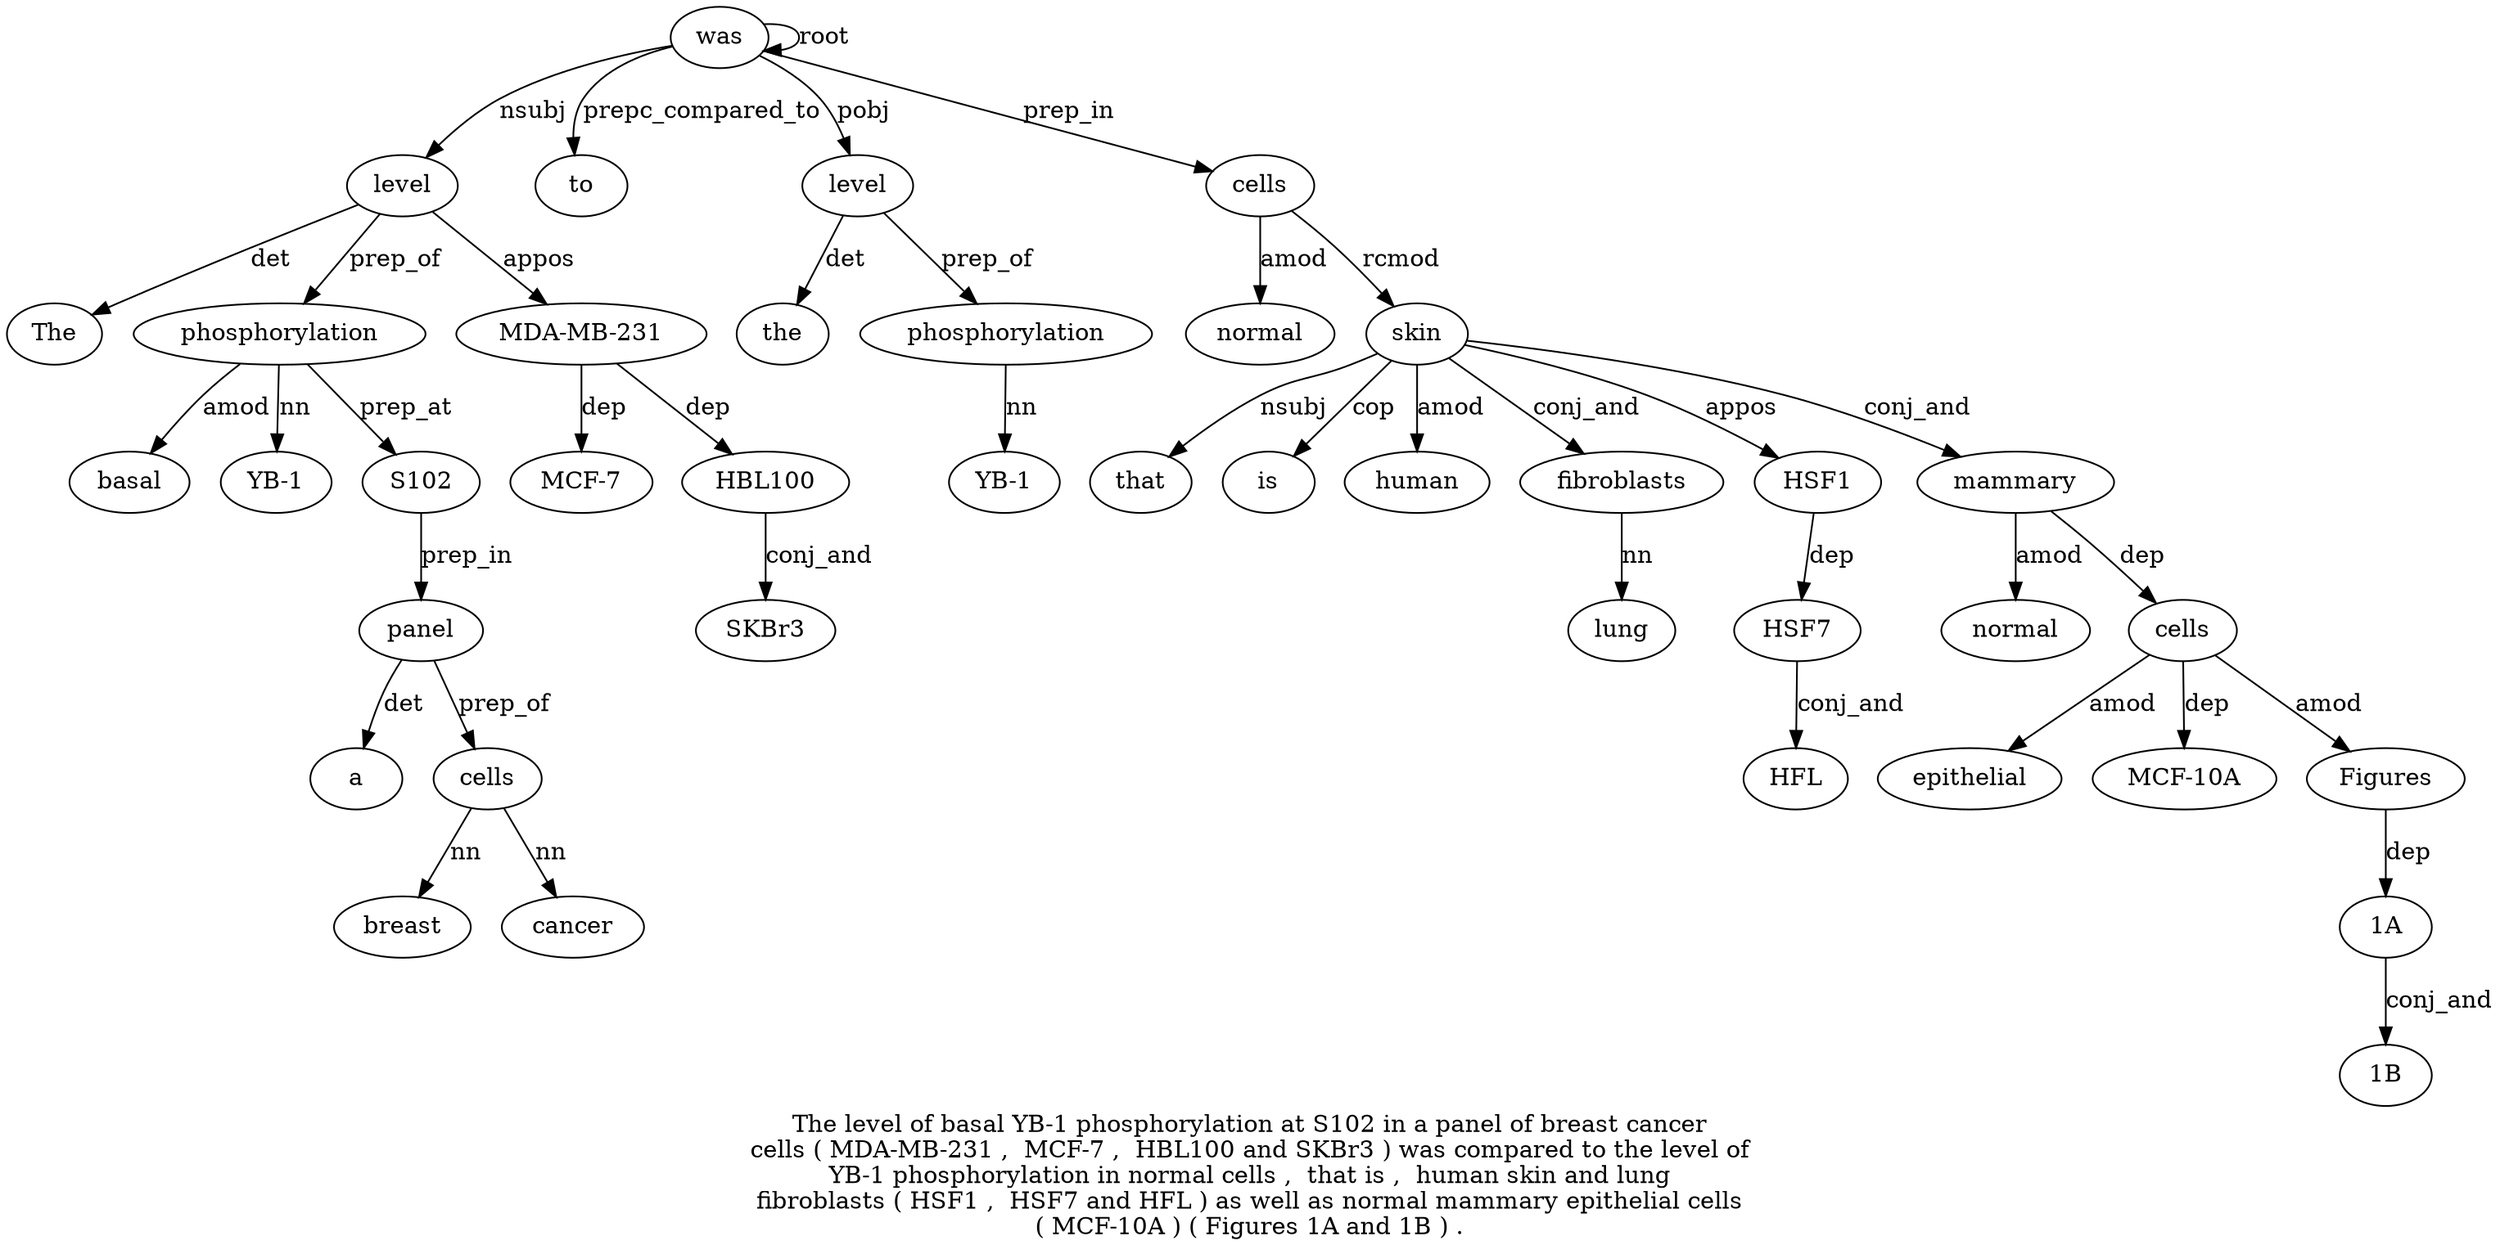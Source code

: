 digraph "The level of basal YB-1 phosphorylation at S102 in a panel of breast cancer cells ( MDA-MB-231 ,  MCF-7 ,  HBL100 and SKBr3 ) was compared to the level of YB-1 phosphorylation in normal cells ,  that is ,  human skin and lung fibroblasts ( HSF1 ,  HSF7 and HFL ) as well as normal mammary epithelial cells ( MCF-10A ) ( Figures 1A and 1B ) ." {
label="The level of basal YB-1 phosphorylation at S102 in a panel of breast cancer
cells ( MDA-MB-231 ,  MCF-7 ,  HBL100 and SKBr3 ) was compared to the level of
YB-1 phosphorylation in normal cells ,  that is ,  human skin and lung
fibroblasts ( HSF1 ,  HSF7 and HFL ) as well as normal mammary epithelial cells
( MCF-10A ) ( Figures 1A and 1B ) .";
level2 [style=filled, fillcolor=white, label=level];
The1 [style=filled, fillcolor=white, label=The];
level2 -> The1  [label=det];
was25 [style=filled, fillcolor=white, label=was];
was25 -> level2  [label=nsubj];
phosphorylation6 [style=filled, fillcolor=white, label=phosphorylation];
basal4 [style=filled, fillcolor=white, label=basal];
phosphorylation6 -> basal4  [label=amod];
"YB-15" [style=filled, fillcolor=white, label="YB-1"];
phosphorylation6 -> "YB-15"  [label=nn];
level2 -> phosphorylation6  [label=prep_of];
S1028 [style=filled, fillcolor=white, label=S102];
phosphorylation6 -> S1028  [label=prep_at];
panel11 [style=filled, fillcolor=white, label=panel];
a10 [style=filled, fillcolor=white, label=a];
panel11 -> a10  [label=det];
S1028 -> panel11  [label=prep_in];
cells15 [style=filled, fillcolor=white, label=cells];
breast13 [style=filled, fillcolor=white, label=breast];
cells15 -> breast13  [label=nn];
cancer14 [style=filled, fillcolor=white, label=cancer];
cells15 -> cancer14  [label=nn];
panel11 -> cells15  [label=prep_of];
"MDA-MB-2317" [style=filled, fillcolor=white, label="MDA-MB-231"];
level2 -> "MDA-MB-2317"  [label=appos];
"MCF-719" [style=filled, fillcolor=white, label="MCF-7"];
"MDA-MB-2317" -> "MCF-719"  [label=dep];
HBL1002 [style=filled, fillcolor=white, label=HBL100];
"MDA-MB-2317" -> HBL1002  [label=dep];
SKBr32 [style=filled, fillcolor=white, label=SKBr3];
HBL1002 -> SKBr32  [label=conj_and];
was25 -> was25  [label=root];
to27 [style=filled, fillcolor=white, label=to];
was25 -> to27  [label=prepc_compared_to];
level29 [style=filled, fillcolor=white, label=level];
the28 [style=filled, fillcolor=white, label=the];
level29 -> the28  [label=det];
was25 -> level29  [label=pobj];
phosphorylation32 [style=filled, fillcolor=white, label=phosphorylation];
"YB-13" [style=filled, fillcolor=white, label="YB-1"];
phosphorylation32 -> "YB-13"  [label=nn];
level29 -> phosphorylation32  [label=prep_of];
cells35 [style=filled, fillcolor=white, label=cells];
normal34 [style=filled, fillcolor=white, label=normal];
cells35 -> normal34  [label=amod];
was25 -> cells35  [label=prep_in];
skin41 [style=filled, fillcolor=white, label=skin];
that37 [style=filled, fillcolor=white, label=that];
skin41 -> that37  [label=nsubj];
is38 [style=filled, fillcolor=white, label=is];
skin41 -> is38  [label=cop];
human40 [style=filled, fillcolor=white, label=human];
skin41 -> human40  [label=amod];
cells35 -> skin41  [label=rcmod];
fibroblasts44 [style=filled, fillcolor=white, label=fibroblasts];
lung43 [style=filled, fillcolor=white, label=lung];
fibroblasts44 -> lung43  [label=nn];
skin41 -> fibroblasts44  [label=conj_and];
HSF146 [style=filled, fillcolor=white, label=HSF1];
skin41 -> HSF146  [label=appos];
HSF748 [style=filled, fillcolor=white, label=HSF7];
HSF146 -> HSF748  [label=dep];
HFL50 [style=filled, fillcolor=white, label=HFL];
HSF748 -> HFL50  [label=conj_and];
mammary56 [style=filled, fillcolor=white, label=mammary];
normal55 [style=filled, fillcolor=white, label=normal];
mammary56 -> normal55  [label=amod];
skin41 -> mammary56  [label=conj_and];
cells58 [style=filled, fillcolor=white, label=cells];
epithelial57 [style=filled, fillcolor=white, label=epithelial];
cells58 -> epithelial57  [label=amod];
mammary56 -> cells58  [label=dep];
"MCF-10A6" [style=filled, fillcolor=white, label="MCF-10A"];
cells58 -> "MCF-10A6"  [label=dep];
Figures63 [style=filled, fillcolor=white, label=Figures];
cells58 -> Figures63  [label=amod];
"1A64" [style=filled, fillcolor=white, label="1A"];
Figures63 -> "1A64"  [label=dep];
"1B66" [style=filled, fillcolor=white, label="1B"];
"1A64" -> "1B66"  [label=conj_and];
}
